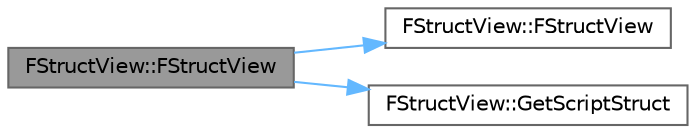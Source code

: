 digraph "FStructView::FStructView"
{
 // INTERACTIVE_SVG=YES
 // LATEX_PDF_SIZE
  bgcolor="transparent";
  edge [fontname=Helvetica,fontsize=10,labelfontname=Helvetica,labelfontsize=10];
  node [fontname=Helvetica,fontsize=10,shape=box,height=0.2,width=0.4];
  rankdir="LR";
  Node1 [id="Node000001",label="FStructView::FStructView",height=0.2,width=0.4,color="gray40", fillcolor="grey60", style="filled", fontcolor="black",tooltip=" "];
  Node1 -> Node2 [id="edge1_Node000001_Node000002",color="steelblue1",style="solid",tooltip=" "];
  Node2 [id="Node000002",label="FStructView::FStructView",height=0.2,width=0.4,color="grey40", fillcolor="white", style="filled",URL="$d8/d94/structFStructView.html#a0239578c82337d34a4355ef27d2041f3",tooltip=" "];
  Node1 -> Node3 [id="edge2_Node000001_Node000003",color="steelblue1",style="solid",tooltip=" "];
  Node3 [id="Node000003",label="FStructView::GetScriptStruct",height=0.2,width=0.4,color="grey40", fillcolor="white", style="filled",URL="$d8/d94/structFStructView.html#a55c08cc341df9d252613fd55acb51014",tooltip="Returns struct type."];
}
